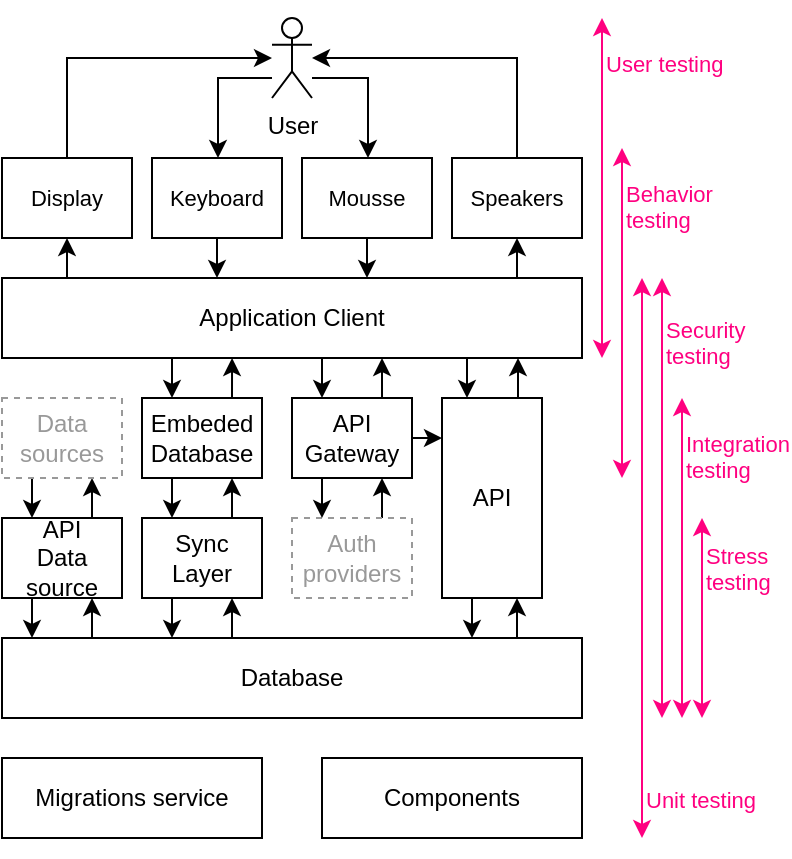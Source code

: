 <mxfile version="20.8.16" type="device"><diagram name="Page-1" id="kd6IKOPQODLBAmLKufak"><mxGraphModel dx="753" dy="496" grid="1" gridSize="10" guides="1" tooltips="1" connect="1" arrows="1" fold="1" page="1" pageScale="1" pageWidth="413" pageHeight="583" math="0" shadow="0"><root><mxCell id="0"/><mxCell id="1" parent="0"/><mxCell id="InNmyR-DOihghd3a_vnx-82" style="edgeStyle=orthogonalEdgeStyle;rounded=0;orthogonalLoop=1;jettySize=auto;html=1;strokeColor=#000000;fontColor=#000000;" edge="1" parent="1" source="InNmyR-DOihghd3a_vnx-1" target="InNmyR-DOihghd3a_vnx-78"><mxGeometry relative="1" as="geometry"><Array as="points"><mxPoint x="43" y="30"/></Array></mxGeometry></mxCell><mxCell id="InNmyR-DOihghd3a_vnx-1" value="Display" style="rounded=0;whiteSpace=wrap;html=1;fontSize=11;" vertex="1" parent="1"><mxGeometry x="10" y="80" width="65" height="40" as="geometry"/></mxCell><mxCell id="InNmyR-DOihghd3a_vnx-13" style="edgeStyle=orthogonalEdgeStyle;rounded=0;orthogonalLoop=1;jettySize=auto;html=1;exitX=0.5;exitY=1;exitDx=0;exitDy=0;" edge="1" parent="1" source="InNmyR-DOihghd3a_vnx-2" target="InNmyR-DOihghd3a_vnx-5"><mxGeometry relative="1" as="geometry"><Array as="points"><mxPoint x="130" y="150"/><mxPoint x="130" y="150"/></Array></mxGeometry></mxCell><mxCell id="InNmyR-DOihghd3a_vnx-2" value="Keyboard" style="rounded=0;whiteSpace=wrap;html=1;fontSize=11;" vertex="1" parent="1"><mxGeometry x="85" y="80" width="65" height="40" as="geometry"/></mxCell><mxCell id="InNmyR-DOihghd3a_vnx-14" style="edgeStyle=orthogonalEdgeStyle;rounded=0;orthogonalLoop=1;jettySize=auto;html=1;exitX=0.5;exitY=1;exitDx=0;exitDy=0;" edge="1" parent="1" source="InNmyR-DOihghd3a_vnx-3" target="InNmyR-DOihghd3a_vnx-5"><mxGeometry relative="1" as="geometry"><Array as="points"><mxPoint x="200" y="150"/><mxPoint x="200" y="150"/></Array></mxGeometry></mxCell><mxCell id="InNmyR-DOihghd3a_vnx-3" value="Mousse" style="rounded=0;whiteSpace=wrap;html=1;fontSize=11;" vertex="1" parent="1"><mxGeometry x="160" y="80" width="65" height="40" as="geometry"/></mxCell><mxCell id="InNmyR-DOihghd3a_vnx-81" style="edgeStyle=orthogonalEdgeStyle;rounded=0;orthogonalLoop=1;jettySize=auto;html=1;strokeColor=#000000;fontColor=#000000;" edge="1" parent="1" source="InNmyR-DOihghd3a_vnx-4" target="InNmyR-DOihghd3a_vnx-78"><mxGeometry relative="1" as="geometry"><Array as="points"><mxPoint x="268" y="30"/></Array></mxGeometry></mxCell><mxCell id="InNmyR-DOihghd3a_vnx-4" value="Speakers" style="rounded=0;whiteSpace=wrap;html=1;fontSize=11;" vertex="1" parent="1"><mxGeometry x="235" y="80" width="65" height="40" as="geometry"/></mxCell><mxCell id="InNmyR-DOihghd3a_vnx-7" style="edgeStyle=orthogonalEdgeStyle;rounded=0;orthogonalLoop=1;jettySize=auto;html=1;entryX=0.5;entryY=1;entryDx=0;entryDy=0;" edge="1" parent="1" source="InNmyR-DOihghd3a_vnx-5" target="InNmyR-DOihghd3a_vnx-1"><mxGeometry relative="1" as="geometry"><Array as="points"><mxPoint x="60" y="140"/><mxPoint x="60" y="140"/></Array></mxGeometry></mxCell><mxCell id="InNmyR-DOihghd3a_vnx-15" style="edgeStyle=orthogonalEdgeStyle;rounded=0;orthogonalLoop=1;jettySize=auto;html=1;entryX=0.5;entryY=1;entryDx=0;entryDy=0;" edge="1" parent="1" source="InNmyR-DOihghd3a_vnx-5" target="InNmyR-DOihghd3a_vnx-4"><mxGeometry relative="1" as="geometry"><Array as="points"><mxPoint x="270" y="150"/><mxPoint x="270" y="150"/></Array></mxGeometry></mxCell><mxCell id="InNmyR-DOihghd3a_vnx-5" value="Application Client" style="rounded=0;whiteSpace=wrap;html=1;" vertex="1" parent="1"><mxGeometry x="10" y="140" width="290" height="40" as="geometry"/></mxCell><mxCell id="InNmyR-DOihghd3a_vnx-49" style="edgeStyle=orthogonalEdgeStyle;rounded=0;orthogonalLoop=1;jettySize=auto;html=1;entryX=0.75;entryY=1;entryDx=0;entryDy=0;" edge="1" parent="1" source="InNmyR-DOihghd3a_vnx-33" target="InNmyR-DOihghd3a_vnx-43"><mxGeometry relative="1" as="geometry"><Array as="points"><mxPoint x="60" y="320"/><mxPoint x="60" y="320"/></Array></mxGeometry></mxCell><mxCell id="InNmyR-DOihghd3a_vnx-33" value="Database" style="rounded=0;whiteSpace=wrap;html=1;" vertex="1" parent="1"><mxGeometry x="10" y="320" width="290" height="40" as="geometry"/></mxCell><mxCell id="InNmyR-DOihghd3a_vnx-47" style="edgeStyle=orthogonalEdgeStyle;rounded=0;orthogonalLoop=1;jettySize=auto;html=1;entryX=0.75;entryY=1;entryDx=0;entryDy=0;exitX=0.75;exitY=0;exitDx=0;exitDy=0;" edge="1" parent="1" source="InNmyR-DOihghd3a_vnx-43" target="InNmyR-DOihghd3a_vnx-46"><mxGeometry relative="1" as="geometry"><mxPoint x="70" y="250" as="sourcePoint"/></mxGeometry></mxCell><mxCell id="InNmyR-DOihghd3a_vnx-50" style="edgeStyle=orthogonalEdgeStyle;rounded=0;orthogonalLoop=1;jettySize=auto;html=1;exitX=0.25;exitY=1;exitDx=0;exitDy=0;" edge="1" parent="1" source="InNmyR-DOihghd3a_vnx-43" target="InNmyR-DOihghd3a_vnx-33"><mxGeometry relative="1" as="geometry"><Array as="points"><mxPoint x="60" y="320"/><mxPoint x="60" y="320"/></Array></mxGeometry></mxCell><mxCell id="InNmyR-DOihghd3a_vnx-43" value="API&lt;br&gt;Data source" style="rounded=0;whiteSpace=wrap;html=1;" vertex="1" parent="1"><mxGeometry x="10" y="260" width="60" height="40" as="geometry"/></mxCell><mxCell id="InNmyR-DOihghd3a_vnx-48" style="edgeStyle=orthogonalEdgeStyle;rounded=0;orthogonalLoop=1;jettySize=auto;html=1;exitX=0.25;exitY=1;exitDx=0;exitDy=0;entryX=0.25;entryY=0;entryDx=0;entryDy=0;" edge="1" parent="1" source="InNmyR-DOihghd3a_vnx-46" target="InNmyR-DOihghd3a_vnx-43"><mxGeometry relative="1" as="geometry"/></mxCell><mxCell id="InNmyR-DOihghd3a_vnx-46" value="Data sources" style="rounded=0;whiteSpace=wrap;html=1;dashed=1;strokeColor=#999999;fontColor=#999999;" vertex="1" parent="1"><mxGeometry x="10" y="200" width="60" height="40" as="geometry"/></mxCell><mxCell id="InNmyR-DOihghd3a_vnx-60" value="" style="group" vertex="1" connectable="0" parent="1"><mxGeometry x="70" y="190" width="80" height="120" as="geometry"/></mxCell><mxCell id="InNmyR-DOihghd3a_vnx-52" style="edgeStyle=orthogonalEdgeStyle;rounded=0;orthogonalLoop=1;jettySize=auto;html=1;entryX=0.25;entryY=0;entryDx=0;entryDy=0;" edge="1" target="InNmyR-DOihghd3a_vnx-55" parent="InNmyR-DOihghd3a_vnx-60"><mxGeometry relative="1" as="geometry"><mxPoint x="20.029" y="-10" as="sourcePoint"/><Array as="points"><mxPoint x="25" y="-10"/></Array></mxGeometry></mxCell><mxCell id="InNmyR-DOihghd3a_vnx-54" style="edgeStyle=orthogonalEdgeStyle;rounded=0;orthogonalLoop=1;jettySize=auto;html=1;exitX=0.75;exitY=0;exitDx=0;exitDy=0;" edge="1" parent="InNmyR-DOihghd3a_vnx-60"><mxGeometry relative="1" as="geometry"><mxPoint x="50" y="10" as="sourcePoint"/><mxPoint x="55.029" y="-10" as="targetPoint"/><Array as="points"><mxPoint x="55" y="10"/></Array></mxGeometry></mxCell><mxCell id="InNmyR-DOihghd3a_vnx-55" value="Embeded&lt;br&gt;Database" style="rounded=0;whiteSpace=wrap;html=1;" vertex="1" parent="InNmyR-DOihghd3a_vnx-60"><mxGeometry x="10" y="10" width="60" height="40" as="geometry"/></mxCell><mxCell id="InNmyR-DOihghd3a_vnx-56" style="edgeStyle=orthogonalEdgeStyle;rounded=0;orthogonalLoop=1;jettySize=auto;html=1;exitX=0.75;exitY=0;exitDx=0;exitDy=0;entryX=0.75;entryY=1;entryDx=0;entryDy=0;" edge="1" source="InNmyR-DOihghd3a_vnx-58" target="InNmyR-DOihghd3a_vnx-55" parent="InNmyR-DOihghd3a_vnx-60"><mxGeometry relative="1" as="geometry"/></mxCell><mxCell id="InNmyR-DOihghd3a_vnx-58" value="Sync Layer" style="rounded=0;whiteSpace=wrap;html=1;" vertex="1" parent="InNmyR-DOihghd3a_vnx-60"><mxGeometry x="10" y="70" width="60" height="40" as="geometry"/></mxCell><mxCell id="InNmyR-DOihghd3a_vnx-53" style="edgeStyle=orthogonalEdgeStyle;rounded=0;orthogonalLoop=1;jettySize=auto;html=1;exitX=0.25;exitY=1;exitDx=0;exitDy=0;entryX=0.25;entryY=0;entryDx=0;entryDy=0;" edge="1" source="InNmyR-DOihghd3a_vnx-55" target="InNmyR-DOihghd3a_vnx-58" parent="InNmyR-DOihghd3a_vnx-60"><mxGeometry relative="1" as="geometry"/></mxCell><mxCell id="InNmyR-DOihghd3a_vnx-59" style="edgeStyle=orthogonalEdgeStyle;rounded=0;orthogonalLoop=1;jettySize=auto;html=1;entryX=0.75;entryY=1;entryDx=0;entryDy=0;" edge="1" target="InNmyR-DOihghd3a_vnx-58" parent="InNmyR-DOihghd3a_vnx-60"><mxGeometry relative="1" as="geometry"><mxPoint x="60.029" y="130" as="sourcePoint"/><Array as="points"><mxPoint x="55" y="130"/></Array></mxGeometry></mxCell><mxCell id="InNmyR-DOihghd3a_vnx-74" value="" style="group" vertex="1" connectable="0" parent="1"><mxGeometry x="120" y="180" width="180" height="140" as="geometry"/></mxCell><mxCell id="InNmyR-DOihghd3a_vnx-62" style="edgeStyle=orthogonalEdgeStyle;rounded=0;orthogonalLoop=1;jettySize=auto;html=1;entryX=0.25;entryY=0;entryDx=0;entryDy=0;" edge="1" target="InNmyR-DOihghd3a_vnx-70" parent="InNmyR-DOihghd3a_vnx-74"><mxGeometry relative="1" as="geometry"><mxPoint x="50" as="sourcePoint"/><Array as="points"><mxPoint x="50"/></Array></mxGeometry></mxCell><mxCell id="InNmyR-DOihghd3a_vnx-63" style="edgeStyle=orthogonalEdgeStyle;rounded=0;orthogonalLoop=1;jettySize=auto;html=1;entryX=0.25;entryY=0;entryDx=0;entryDy=0;" edge="1" target="InNmyR-DOihghd3a_vnx-66" parent="InNmyR-DOihghd3a_vnx-74"><mxGeometry relative="1" as="geometry"><mxPoint x="127.5" as="sourcePoint"/><Array as="points"><mxPoint x="120"/><mxPoint x="120"/></Array></mxGeometry></mxCell><mxCell id="InNmyR-DOihghd3a_vnx-65" style="edgeStyle=orthogonalEdgeStyle;rounded=0;orthogonalLoop=1;jettySize=auto;html=1;exitX=0.25;exitY=1;exitDx=0;exitDy=0;" edge="1" source="InNmyR-DOihghd3a_vnx-66" parent="InNmyR-DOihghd3a_vnx-74"><mxGeometry relative="1" as="geometry"><mxPoint x="125" y="140" as="targetPoint"/><Array as="points"><mxPoint x="125" y="130"/><mxPoint x="125" y="130"/></Array></mxGeometry></mxCell><mxCell id="InNmyR-DOihghd3a_vnx-66" value="API" style="rounded=0;whiteSpace=wrap;html=1;" vertex="1" parent="InNmyR-DOihghd3a_vnx-74"><mxGeometry x="110" y="20" width="50" height="100" as="geometry"/></mxCell><mxCell id="InNmyR-DOihghd3a_vnx-68" style="edgeStyle=orthogonalEdgeStyle;rounded=0;orthogonalLoop=1;jettySize=auto;html=1;" edge="1" parent="InNmyR-DOihghd3a_vnx-74"><mxGeometry relative="1" as="geometry"><mxPoint x="80.008" y="20" as="sourcePoint"/><mxPoint x="80" as="targetPoint"/><Array as="points"><mxPoint x="80" y="10"/><mxPoint x="80" y="10"/></Array></mxGeometry></mxCell><mxCell id="InNmyR-DOihghd3a_vnx-69" style="edgeStyle=orthogonalEdgeStyle;rounded=0;orthogonalLoop=1;jettySize=auto;html=1;" edge="1" source="InNmyR-DOihghd3a_vnx-70" target="InNmyR-DOihghd3a_vnx-66" parent="InNmyR-DOihghd3a_vnx-74"><mxGeometry relative="1" as="geometry"><Array as="points"><mxPoint x="100" y="40"/><mxPoint x="100" y="40"/></Array></mxGeometry></mxCell><mxCell id="InNmyR-DOihghd3a_vnx-70" value="API&lt;br&gt;Gateway" style="rounded=0;whiteSpace=wrap;html=1;" vertex="1" parent="InNmyR-DOihghd3a_vnx-74"><mxGeometry x="35" y="20" width="60" height="40" as="geometry"/></mxCell><mxCell id="InNmyR-DOihghd3a_vnx-71" style="edgeStyle=orthogonalEdgeStyle;rounded=0;orthogonalLoop=1;jettySize=auto;html=1;exitX=0.75;exitY=0;exitDx=0;exitDy=0;entryX=0.75;entryY=1;entryDx=0;entryDy=0;" edge="1" source="InNmyR-DOihghd3a_vnx-72" target="InNmyR-DOihghd3a_vnx-70" parent="InNmyR-DOihghd3a_vnx-74"><mxGeometry relative="1" as="geometry"/></mxCell><mxCell id="InNmyR-DOihghd3a_vnx-72" value="Auth&lt;br&gt;providers" style="rounded=0;whiteSpace=wrap;html=1;fontColor=#999999;strokeColor=#999999;dashed=1;" vertex="1" parent="InNmyR-DOihghd3a_vnx-74"><mxGeometry x="35" y="80" width="60" height="40" as="geometry"/></mxCell><mxCell id="InNmyR-DOihghd3a_vnx-67" style="edgeStyle=orthogonalEdgeStyle;rounded=0;orthogonalLoop=1;jettySize=auto;html=1;exitX=0.25;exitY=1;exitDx=0;exitDy=0;entryX=0.25;entryY=0;entryDx=0;entryDy=0;" edge="1" source="InNmyR-DOihghd3a_vnx-70" target="InNmyR-DOihghd3a_vnx-72" parent="InNmyR-DOihghd3a_vnx-74"><mxGeometry relative="1" as="geometry"/></mxCell><mxCell id="InNmyR-DOihghd3a_vnx-73" style="edgeStyle=orthogonalEdgeStyle;rounded=0;orthogonalLoop=1;jettySize=auto;html=1;entryX=0.75;entryY=1;entryDx=0;entryDy=0;" edge="1" target="InNmyR-DOihghd3a_vnx-66" parent="InNmyR-DOihghd3a_vnx-74"><mxGeometry relative="1" as="geometry"><mxPoint x="162.5" y="140" as="sourcePoint"/><Array as="points"><mxPoint x="170" y="140"/><mxPoint x="170" y="140"/></Array></mxGeometry></mxCell><mxCell id="InNmyR-DOihghd3a_vnx-75" value="Migrations service" style="rounded=0;whiteSpace=wrap;html=1;" vertex="1" parent="1"><mxGeometry x="10" y="380" width="130" height="40" as="geometry"/></mxCell><mxCell id="InNmyR-DOihghd3a_vnx-77" value="Components" style="rounded=0;whiteSpace=wrap;html=1;" vertex="1" parent="1"><mxGeometry x="170" y="380" width="130" height="40" as="geometry"/></mxCell><mxCell id="InNmyR-DOihghd3a_vnx-79" style="edgeStyle=orthogonalEdgeStyle;rounded=0;orthogonalLoop=1;jettySize=auto;html=1;strokeColor=#000000;fontColor=#000000;" edge="1" parent="1" source="InNmyR-DOihghd3a_vnx-78" target="InNmyR-DOihghd3a_vnx-2"><mxGeometry relative="1" as="geometry"><Array as="points"><mxPoint x="118" y="40"/></Array></mxGeometry></mxCell><mxCell id="InNmyR-DOihghd3a_vnx-80" style="edgeStyle=orthogonalEdgeStyle;rounded=0;orthogonalLoop=1;jettySize=auto;html=1;strokeColor=#000000;fontColor=#000000;" edge="1" parent="1" source="InNmyR-DOihghd3a_vnx-78" target="InNmyR-DOihghd3a_vnx-3"><mxGeometry relative="1" as="geometry"><Array as="points"><mxPoint x="193" y="40"/></Array></mxGeometry></mxCell><mxCell id="InNmyR-DOihghd3a_vnx-78" value="User" style="shape=umlActor;verticalLabelPosition=bottom;verticalAlign=top;html=1;outlineConnect=0;strokeColor=#000000;fillColor=none;fontColor=#000000;" vertex="1" parent="1"><mxGeometry x="145" y="10" width="20" height="40" as="geometry"/></mxCell><mxCell id="InNmyR-DOihghd3a_vnx-83" value="User testing" style="endArrow=classic;startArrow=classic;html=1;rounded=0;strokeColor=#FF0080;align=left;fontColor=#FF0080;verticalAlign=top;spacing=2;" edge="1" parent="1"><mxGeometry x="0.882" width="50" height="50" relative="1" as="geometry"><mxPoint x="310" y="180" as="sourcePoint"/><mxPoint x="310" y="10" as="targetPoint"/><mxPoint as="offset"/></mxGeometry></mxCell><mxCell id="InNmyR-DOihghd3a_vnx-84" value="Unit testing" style="endArrow=classic;startArrow=classic;html=1;rounded=0;strokeColor=#FF0080;align=left;fontColor=#FF0080;verticalAlign=bottom;spacing=2;" edge="1" parent="1"><mxGeometry x="-0.929" width="50" height="50" relative="1" as="geometry"><mxPoint x="330" y="420" as="sourcePoint"/><mxPoint x="330" y="140" as="targetPoint"/><mxPoint as="offset"/></mxGeometry></mxCell><mxCell id="InNmyR-DOihghd3a_vnx-85" value="Integration&lt;br&gt;testing" style="endArrow=classic;startArrow=classic;html=1;rounded=0;strokeColor=#FF0080;align=left;fontColor=#FF0080;verticalAlign=top;spacing=2;" edge="1" parent="1"><mxGeometry x="0.882" width="50" height="50" relative="1" as="geometry"><mxPoint x="350" y="360" as="sourcePoint"/><mxPoint x="350" y="200" as="targetPoint"/><mxPoint as="offset"/></mxGeometry></mxCell><mxCell id="InNmyR-DOihghd3a_vnx-86" value="Stress&lt;br&gt;testing" style="endArrow=classic;startArrow=classic;html=1;rounded=0;strokeColor=#FF0080;align=left;fontColor=#FF0080;verticalAlign=top;spacing=2;" edge="1" parent="1"><mxGeometry x="0.882" width="50" height="50" relative="1" as="geometry"><mxPoint x="360" y="360" as="sourcePoint"/><mxPoint x="360" y="260" as="targetPoint"/><mxPoint as="offset"/></mxGeometry></mxCell><mxCell id="InNmyR-DOihghd3a_vnx-64" style="edgeStyle=orthogonalEdgeStyle;rounded=0;orthogonalLoop=1;jettySize=auto;html=1;exitX=0.75;exitY=0;exitDx=0;exitDy=0;" edge="1" parent="1"><mxGeometry relative="1" as="geometry"><mxPoint x="265.5" y="200" as="sourcePoint"/><mxPoint x="268" y="180" as="targetPoint"/><Array as="points"><mxPoint x="268" y="200"/></Array></mxGeometry></mxCell><mxCell id="InNmyR-DOihghd3a_vnx-57" style="edgeStyle=orthogonalEdgeStyle;rounded=0;orthogonalLoop=1;jettySize=auto;html=1;exitX=0.25;exitY=1;exitDx=0;exitDy=0;" edge="1" source="InNmyR-DOihghd3a_vnx-58" parent="1"><mxGeometry relative="1" as="geometry"><mxPoint x="95" y="320" as="targetPoint"/><Array as="points"><mxPoint x="95" y="310"/><mxPoint x="95" y="310"/></Array></mxGeometry></mxCell><mxCell id="InNmyR-DOihghd3a_vnx-88" value="Security&lt;br&gt;testing" style="endArrow=classic;startArrow=classic;html=1;rounded=0;strokeColor=#FF0080;align=left;fontColor=#FF0080;verticalAlign=top;spacing=2;" edge="1" parent="1"><mxGeometry x="0.882" width="50" height="50" relative="1" as="geometry"><mxPoint x="340" y="360" as="sourcePoint"/><mxPoint x="340" y="140" as="targetPoint"/><mxPoint as="offset"/></mxGeometry></mxCell><mxCell id="InNmyR-DOihghd3a_vnx-89" value="Behavior&lt;br&gt;testing" style="endArrow=classic;startArrow=classic;html=1;rounded=0;strokeColor=#FF0080;align=left;fontColor=#FF0080;verticalAlign=top;spacing=2;" edge="1" parent="1"><mxGeometry x="0.882" width="50" height="50" relative="1" as="geometry"><mxPoint x="320" y="240" as="sourcePoint"/><mxPoint x="320" y="75" as="targetPoint"/><mxPoint as="offset"/></mxGeometry></mxCell></root></mxGraphModel></diagram></mxfile>